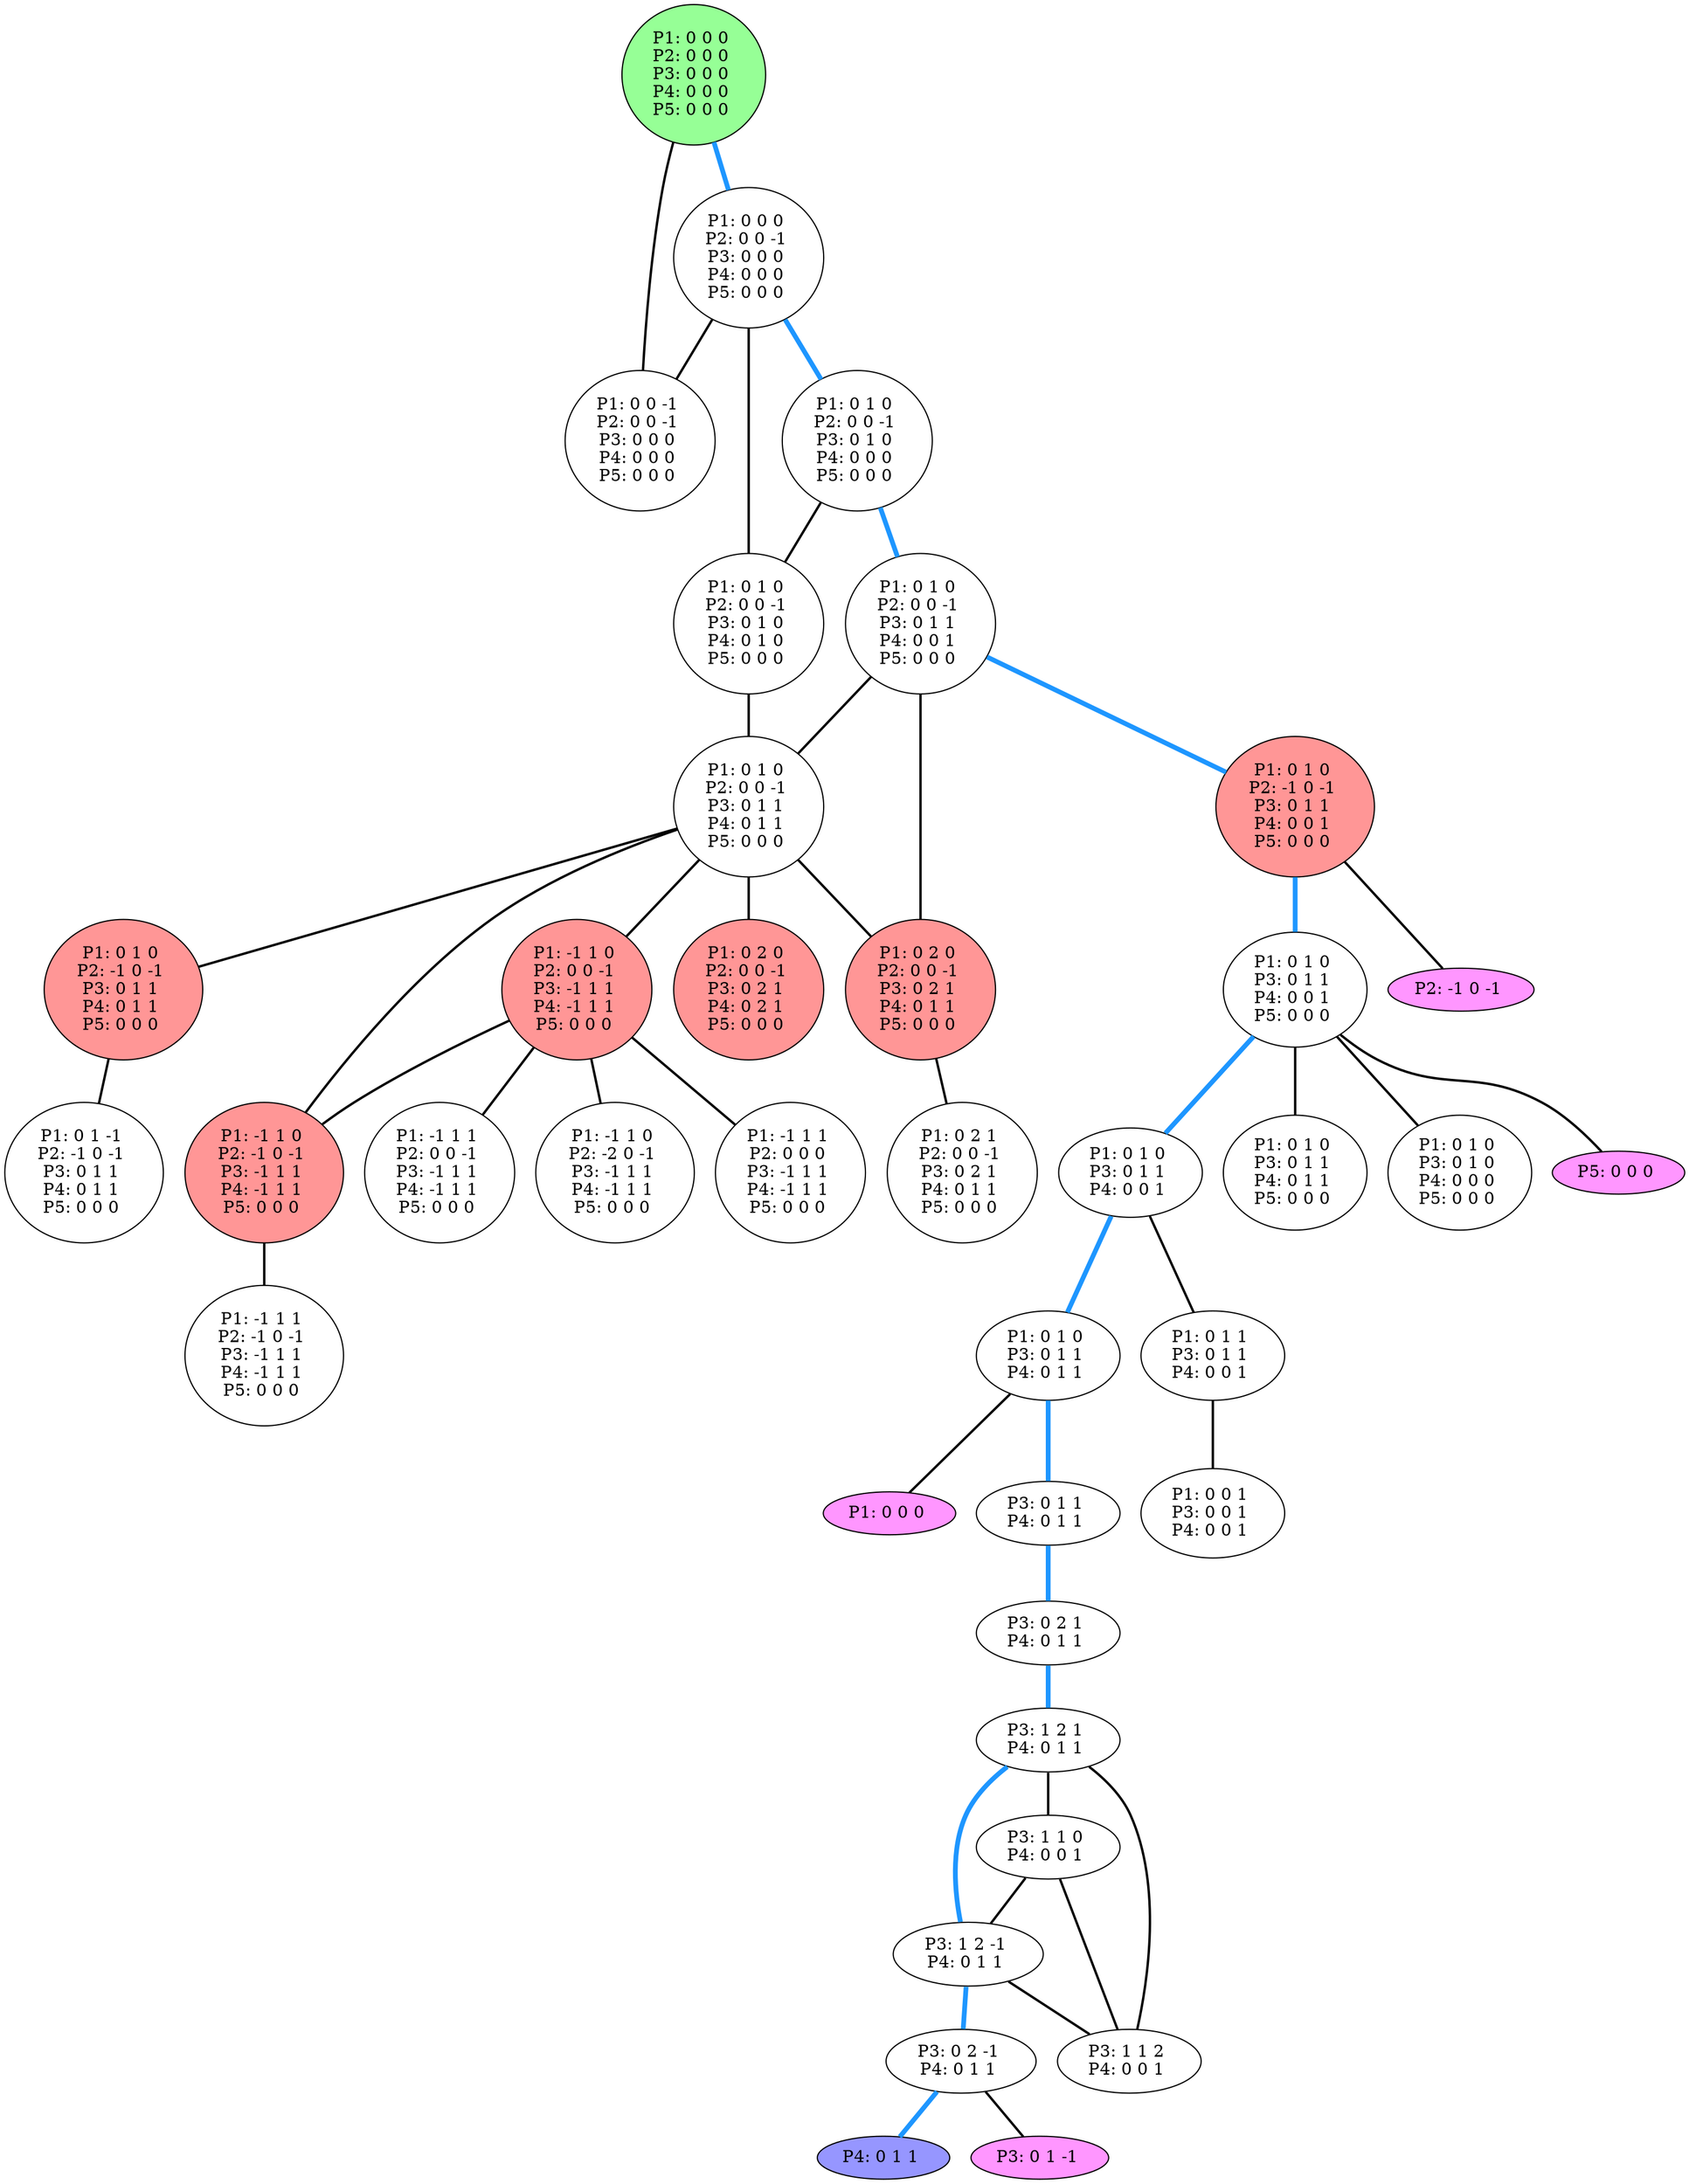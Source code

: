 graph G {
color = "black"
0 [label = "P1: 0 0 0 
P2: 0 0 0 
P3: 0 0 0 
P4: 0 0 0 
P5: 0 0 0 
",  style="filled", fillcolor = "#96FF96"];
1 [label = "P1: 0 0 0 
P2: 0 0 -1 
P3: 0 0 0 
P4: 0 0 0 
P5: 0 0 0 
"];
2 [label = "P1: 0 0 -1 
P2: 0 0 -1 
P3: 0 0 0 
P4: 0 0 0 
P5: 0 0 0 
"];
3 [label = "P1: 0 1 0 
P2: 0 0 -1 
P3: 0 1 0 
P4: 0 0 0 
P5: 0 0 0 
"];
4 [label = "P1: 0 1 0 
P2: 0 0 -1 
P3: 0 1 0 
P4: 0 1 0 
P5: 0 0 0 
"];
5 [label = "P1: 0 1 0 
P2: 0 0 -1 
P3: 0 1 1 
P4: 0 0 1 
P5: 0 0 0 
"];
6 [label = "P1: 0 1 0 
P2: 0 0 -1 
P3: 0 1 1 
P4: 0 1 1 
P5: 0 0 0 
"];
7 [label = "P1: 0 1 0 
P2: -1 0 -1 
P3: 0 1 1 
P4: 0 0 1 
P5: 0 0 0 
",  style="filled", fillcolor = "#FF9696"];
8 [label = "P1: 0 2 0 
P2: 0 0 -1 
P3: 0 2 1 
P4: 0 1 1 
P5: 0 0 0 
",  style="filled", fillcolor = "#FF9696"];
9 [label = "P1: 0 1 0 
P2: -1 0 -1 
P3: 0 1 1 
P4: 0 1 1 
P5: 0 0 0 
",  style="filled", fillcolor = "#FF9696"];
10 [label = "P1: -1 1 0 
P2: 0 0 -1 
P3: -1 1 1 
P4: -1 1 1 
P5: 0 0 0 
",  style="filled", fillcolor = "#FF9696"];
11 [label = "P1: 0 2 0 
P2: 0 0 -1 
P3: 0 2 1 
P4: 0 2 1 
P5: 0 0 0 
",  style="filled", fillcolor = "#FF9696"];
12 [label = "P1: -1 1 0 
P2: -1 0 -1 
P3: -1 1 1 
P4: -1 1 1 
P5: 0 0 0 
",  style="filled", fillcolor = "#FF9696"];
13 [label = "P1: 0 2 1 
P2: 0 0 -1 
P3: 0 2 1 
P4: 0 1 1 
P5: 0 0 0 
"];
14 [label = "P1: 0 1 -1 
P2: -1 0 -1 
P3: 0 1 1 
P4: 0 1 1 
P5: 0 0 0 
"];
15 [label = "P1: -1 1 1 
P2: 0 0 -1 
P3: -1 1 1 
P4: -1 1 1 
P5: 0 0 0 
"];
16 [label = "P1: -1 1 0 
P2: -2 0 -1 
P3: -1 1 1 
P4: -1 1 1 
P5: 0 0 0 
"];
17 [label = "P1: -1 1 1 
P2: 0 0 0 
P3: -1 1 1 
P4: -1 1 1 
P5: 0 0 0 
"];
18 [label = "P1: -1 1 1 
P2: -1 0 -1 
P3: -1 1 1 
P4: -1 1 1 
P5: 0 0 0 
"];
19 [label = "P2: -1 0 -1 
",  style="filled", fillcolor = "#FF96FF"];
20 [label = "P1: 0 1 0 
P3: 0 1 1 
P4: 0 0 1 
P5: 0 0 0 
"];
21 [label = "P1: 0 1 0 
P3: 0 1 1 
P4: 0 1 1 
P5: 0 0 0 
"];
22 [label = "P1: 0 1 0 
P3: 0 1 0 
P4: 0 0 0 
P5: 0 0 0 
"];
23 [label = "P5: 0 0 0 
",  style="filled", fillcolor = "#FF96FF"];
24 [label = "P1: 0 1 0 
P3: 0 1 1 
P4: 0 0 1 
"];
25 [label = "P1: 0 1 1 
P3: 0 1 1 
P4: 0 0 1 
"];
26 [label = "P1: 0 1 0 
P3: 0 1 1 
P4: 0 1 1 
"];
27 [label = "P1: 0 0 1 
P3: 0 0 1 
P4: 0 0 1 
"];
28 [label = "P3: 0 1 1 
P4: 0 1 1 
"];
29 [label = "P1: 0 0 0 
",  style="filled", fillcolor = "#FF96FF"];
30 [label = "P3: 0 2 1 
P4: 0 1 1 
"];
31 [label = "P3: 1 2 1 
P4: 0 1 1 
"];
32 [label = "P3: 1 1 0 
P4: 0 0 1 
"];
33 [label = "P3: 1 2 -1 
P4: 0 1 1 
"];
34 [label = "P3: 1 1 2 
P4: 0 0 1 
"];
35 [label = "P3: 0 2 -1 
P4: 0 1 1 
"];
36 [label = "P4: 0 1 1 
", style="filled", fillcolor = "#9696FF"];
37 [label = "P3: 0 1 -1 
",  style="filled", fillcolor = "#FF96FF"];
edge [style=bold];
0 -- 1 [color="#1E96FF", penwidth=4.0];
0 -- 2 [color=black];

1 -- 2 [color=black];
1 -- 3 [color="#1E96FF", penwidth=4.0];
1 -- 4 [color=black];


3 -- 4 [color=black];
3 -- 5 [color="#1E96FF", penwidth=4.0];

4 -- 6 [color=black];

5 -- 7 [color="#1E96FF", penwidth=4.0];
5 -- 6 [color=black];
5 -- 8 [color=black];

6 -- 9 [color=black];
6 -- 8 [color=black];
6 -- 10 [color=black];
6 -- 11 [color=black];
6 -- 12 [color=black];

7 -- 20 [color="#1E96FF", penwidth=4.0];
7 -- 19 [color=black];

8 -- 13 [color=black];

9 -- 14 [color=black];

10 -- 15 [color=black];
10 -- 12 [color=black];
10 -- 16 [color=black];
10 -- 17 [color=black];


12 -- 18 [color=black];







20 -- 21 [color=black];
20 -- 22 [color=black];
20 -- 23 [color=black];
20 -- 24 [color="#1E96FF", penwidth=4.0];



24 -- 25 [color=black];
24 -- 26 [color="#1E96FF", penwidth=4.0];

25 -- 27 [color=black];

26 -- 28 [color="#1E96FF", penwidth=4.0];
26 -- 29 [color=black];


28 -- 30 [color="#1E96FF", penwidth=4.0];

30 -- 31 [color="#1E96FF", penwidth=4.0];

31 -- 32 [color=black];
31 -- 33 [color="#1E96FF", penwidth=4.0];
31 -- 34 [color=black];

32 -- 33 [color=black];
32 -- 34 [color=black];

33 -- 35 [color="#1E96FF", penwidth=4.0];
33 -- 34 [color=black];


35 -- 36 [color="#1E96FF", penwidth=4.0];
35 -- 37 [color=black];

}
